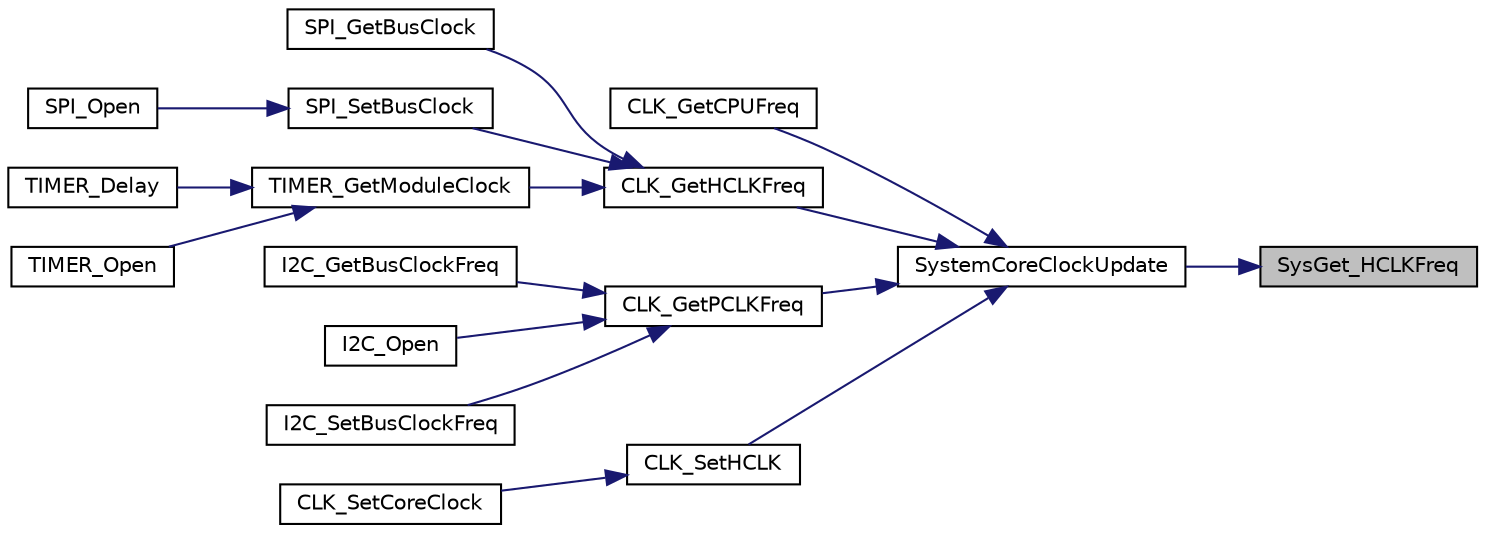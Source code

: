 digraph "SysGet_HCLKFreq"
{
 // LATEX_PDF_SIZE
  edge [fontname="Helvetica",fontsize="10",labelfontname="Helvetica",labelfontsize="10"];
  node [fontname="Helvetica",fontsize="10",shape=record];
  rankdir="RL";
  Node1 [label="SysGet_HCLKFreq",height=0.2,width=0.4,color="black", fillcolor="grey75", style="filled", fontcolor="black",tooltip="Get current HCLK clock frequency."];
  Node1 -> Node2 [dir="back",color="midnightblue",fontsize="10",style="solid",fontname="Helvetica"];
  Node2 [label="SystemCoreClockUpdate",height=0.2,width=0.4,color="black", fillcolor="white", style="filled",URL="$d5/d7e/system___nano1_x2_series_8c.html#ae0c36a9591fe6e9c45ecb21a794f0f0f",tooltip="Updates the SystemCoreClock with current core Clock retrieved from CPU registers."];
  Node2 -> Node3 [dir="back",color="midnightblue",fontsize="10",style="solid",fontname="Helvetica"];
  Node3 [label="CLK_GetCPUFreq",height=0.2,width=0.4,color="black", fillcolor="white", style="filled",URL="$d5/d72/group___n_a_n_o1_x2___c_l_k___e_x_p_o_r_t_e_d___f_u_n_c_t_i_o_n_s.html#gaa95d8368f13a4b774dffbf895c750e64",tooltip="This function get CPU frequency. The frequency unit is Hz."];
  Node2 -> Node4 [dir="back",color="midnightblue",fontsize="10",style="solid",fontname="Helvetica"];
  Node4 [label="CLK_GetHCLKFreq",height=0.2,width=0.4,color="black", fillcolor="white", style="filled",URL="$d5/d72/group___n_a_n_o1_x2___c_l_k___e_x_p_o_r_t_e_d___f_u_n_c_t_i_o_n_s.html#ga27ded0f4435751be979927718884488f",tooltip="This function get HCLK frequency. The frequency unit is Hz."];
  Node4 -> Node5 [dir="back",color="midnightblue",fontsize="10",style="solid",fontname="Helvetica"];
  Node5 [label="SPI_GetBusClock",height=0.2,width=0.4,color="black", fillcolor="white", style="filled",URL="$de/d5f/group___n_a_n_o1_x2___s_p_i___e_x_p_o_r_t_e_d___f_u_n_c_t_i_o_n_s.html#gae3a43e332cf4de4b416980eeab502d07",tooltip="Get the actual frequency of SPI bus clock. Only available in Master mode."];
  Node4 -> Node6 [dir="back",color="midnightblue",fontsize="10",style="solid",fontname="Helvetica"];
  Node6 [label="SPI_SetBusClock",height=0.2,width=0.4,color="black", fillcolor="white", style="filled",URL="$de/d5f/group___n_a_n_o1_x2___s_p_i___e_x_p_o_r_t_e_d___f_u_n_c_t_i_o_n_s.html#ga7cee248bcbe05dfae8ab8b3bf89e8f13",tooltip="Set the SPI bus clock. Only available in Master mode."];
  Node6 -> Node7 [dir="back",color="midnightblue",fontsize="10",style="solid",fontname="Helvetica"];
  Node7 [label="SPI_Open",height=0.2,width=0.4,color="black", fillcolor="white", style="filled",URL="$de/d5f/group___n_a_n_o1_x2___s_p_i___e_x_p_o_r_t_e_d___f_u_n_c_t_i_o_n_s.html#gad923655d26fb14da88c61d4ed0125c44",tooltip="This function make SPI module be ready to transfer. By default, the SPI transfer sequence is MSB firs..."];
  Node4 -> Node8 [dir="back",color="midnightblue",fontsize="10",style="solid",fontname="Helvetica"];
  Node8 [label="TIMER_GetModuleClock",height=0.2,width=0.4,color="black", fillcolor="white", style="filled",URL="$d4/d07/group___n_a_n_o1_x2___t_i_m_e_r___e_x_p_o_r_t_e_d___f_u_n_c_t_i_o_n_s.html#ga56facc5683886f3ff3b273a3b5e47fcd",tooltip="This API is used to get the clock frequency of Timer."];
  Node8 -> Node9 [dir="back",color="midnightblue",fontsize="10",style="solid",fontname="Helvetica"];
  Node9 [label="TIMER_Delay",height=0.2,width=0.4,color="black", fillcolor="white", style="filled",URL="$d4/d07/group___n_a_n_o1_x2___t_i_m_e_r___e_x_p_o_r_t_e_d___f_u_n_c_t_i_o_n_s.html#ga0dad1dbaf69f945c3d0d5aa91c4eef86",tooltip="This API is used to create a delay loop for u32usec micro seconds."];
  Node8 -> Node10 [dir="back",color="midnightblue",fontsize="10",style="solid",fontname="Helvetica"];
  Node10 [label="TIMER_Open",height=0.2,width=0.4,color="black", fillcolor="white", style="filled",URL="$d4/d07/group___n_a_n_o1_x2___t_i_m_e_r___e_x_p_o_r_t_e_d___f_u_n_c_t_i_o_n_s.html#ga234d45c63fb6f5e977dbef2294089621",tooltip="This API is used to configure timer to operate in specified mode and frequency. If timer cannot work ..."];
  Node2 -> Node11 [dir="back",color="midnightblue",fontsize="10",style="solid",fontname="Helvetica"];
  Node11 [label="CLK_GetPCLKFreq",height=0.2,width=0.4,color="black", fillcolor="white", style="filled",URL="$d5/d72/group___n_a_n_o1_x2___c_l_k___e_x_p_o_r_t_e_d___f_u_n_c_t_i_o_n_s.html#ga15c5a1cc055a26e3da00d8dc66f05e66",tooltip="This function get PCLK frequency. The frequency unit is Hz."];
  Node11 -> Node12 [dir="back",color="midnightblue",fontsize="10",style="solid",fontname="Helvetica"];
  Node12 [label="I2C_GetBusClockFreq",height=0.2,width=0.4,color="black", fillcolor="white", style="filled",URL="$d6/da0/group___n_a_n_o1_x2___i2_c___e_x_p_o_r_t_e_d___f_u_n_c_t_i_o_n_s.html#ga722b0efc53445c3ee7bea5e2b0e48ec6",tooltip="This function returns the real bus clock of I2C module."];
  Node11 -> Node13 [dir="back",color="midnightblue",fontsize="10",style="solid",fontname="Helvetica"];
  Node13 [label="I2C_Open",height=0.2,width=0.4,color="black", fillcolor="white", style="filled",URL="$d6/da0/group___n_a_n_o1_x2___i2_c___e_x_p_o_r_t_e_d___f_u_n_c_t_i_o_n_s.html#gae8701d230c114b4b73757a08d0e23309",tooltip="This function make I2C module be ready and set the wanted bus clock."];
  Node11 -> Node14 [dir="back",color="midnightblue",fontsize="10",style="solid",fontname="Helvetica"];
  Node14 [label="I2C_SetBusClockFreq",height=0.2,width=0.4,color="black", fillcolor="white", style="filled",URL="$d6/da0/group___n_a_n_o1_x2___i2_c___e_x_p_o_r_t_e_d___f_u_n_c_t_i_o_n_s.html#ga270c59858dcbe767fdfa7aec2247aab5",tooltip="This function sets bus frequency of I2C module."];
  Node2 -> Node15 [dir="back",color="midnightblue",fontsize="10",style="solid",fontname="Helvetica"];
  Node15 [label="CLK_SetHCLK",height=0.2,width=0.4,color="black", fillcolor="white", style="filled",URL="$d5/d72/group___n_a_n_o1_x2___c_l_k___e_x_p_o_r_t_e_d___f_u_n_c_t_i_o_n_s.html#gab1a48f2301aa652d88d9235674183a24",tooltip="This function set HCLK clock source and HCLK clock divider."];
  Node15 -> Node16 [dir="back",color="midnightblue",fontsize="10",style="solid",fontname="Helvetica"];
  Node16 [label="CLK_SetCoreClock",height=0.2,width=0.4,color="black", fillcolor="white", style="filled",URL="$d5/d72/group___n_a_n_o1_x2___c_l_k___e_x_p_o_r_t_e_d___f_u_n_c_t_i_o_n_s.html#gaeb2dbdffa8c62523cffa7116afbc3297",tooltip="This function set HCLK frequency. The frequency unit is Hz. The range of u32Hclk is 16 ~ 32 MHz."];
}
